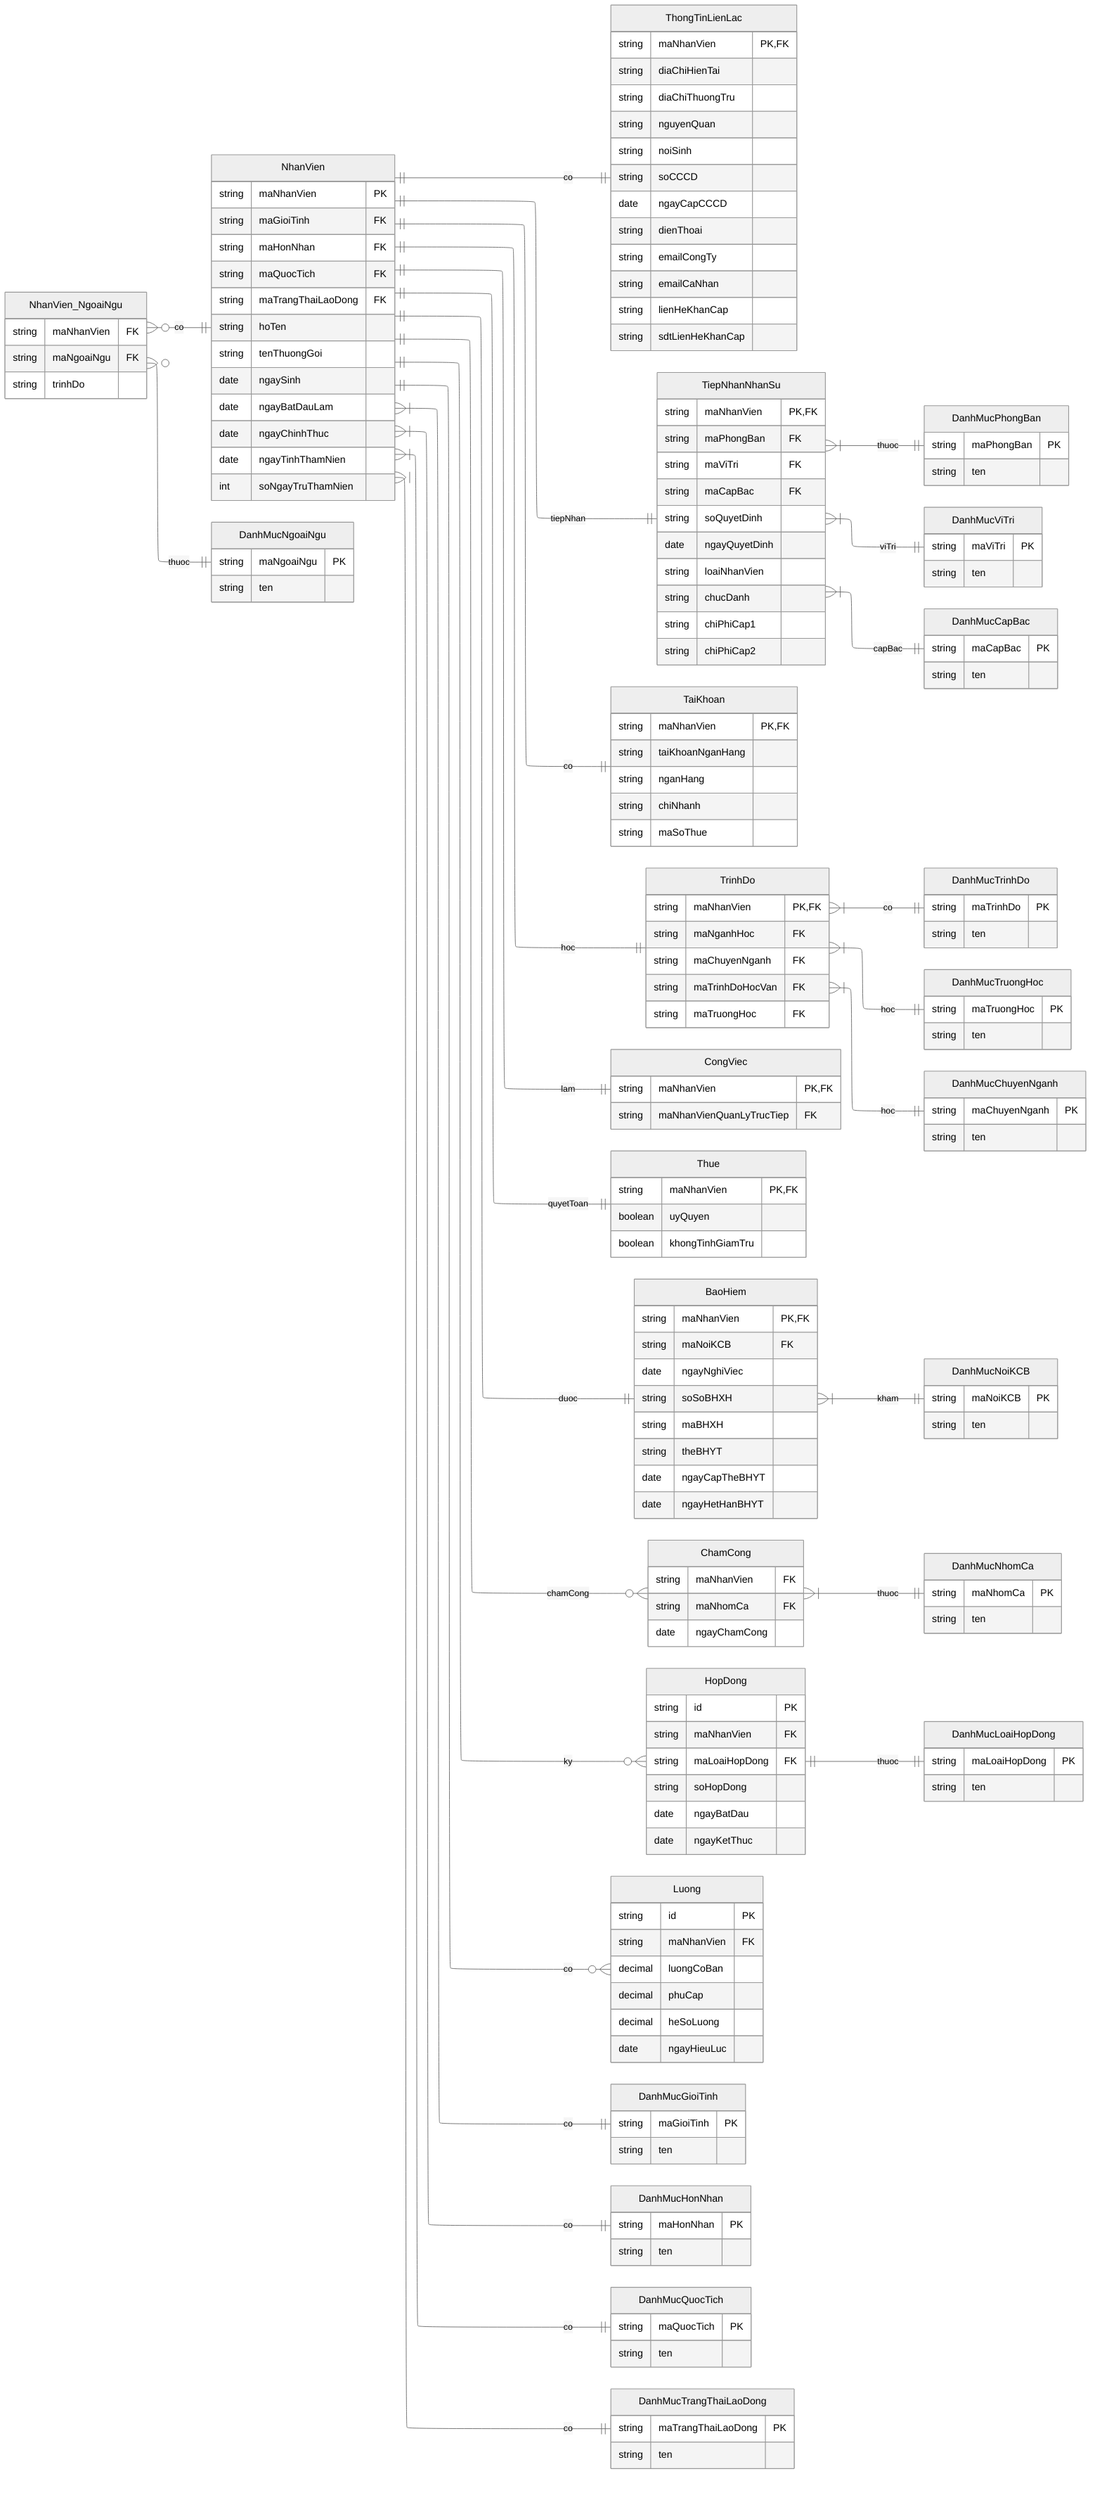 ---
config:
  theme: neutral
  layout: elk
---
erDiagram
Direction LR
    %% ==== ENTITY CHÍNH ====
    NhanVien ||--|| ThongTinLienLac : co
    NhanVien ||--|| TiepNhanNhanSu : tiepNhan
    NhanVien ||--|| TaiKhoan : co
    NhanVien ||--|| TrinhDo : hoc
    NhanVien ||--|| CongViec : lam
    NhanVien ||--|| Thue : quyetToan
    NhanVien ||--|| BaoHiem : duoc
    NhanVien ||--o{ ChamCong : chamCong
    NhanVien ||--o{ HopDong : "ky"
    NhanVien ||--o{ Luong : "co"
 
    %% ==== LIÊN KẾT DANH MỤC ====
    NhanVien }|--|| DanhMucGioiTinh : co
    NhanVien }|--|| DanhMucHonNhan : co
    NhanVien }|--|| DanhMucQuocTich : co
    NhanVien }|--|| DanhMucTrangThaiLaoDong : co

    NhanVien_NgoaiNgu }o--|| DanhMucNgoaiNgu : thuoc
    NhanVien_NgoaiNgu }o--|| NhanVien : co
 
    TiepNhanNhanSu }|--|| DanhMucPhongBan : thuoc
    TiepNhanNhanSu }|--|| DanhMucViTri : viTri
    TiepNhanNhanSu }|--|| DanhMucCapBac : capBac
 
    TrinhDo }|--|| DanhMucTrinhDo : co
    TrinhDo }|--|| DanhMucTruongHoc : hoc
    TrinhDo }|--|| DanhMucChuyenNganh : hoc
 
    BaoHiem }|--|| DanhMucNoiKCB : kham
 
    ChamCong }|--|| DanhMucNhomCa : thuoc

    HopDong ||--|| DanhMucLoaiHopDong : "thuoc"
 
    %% ==== THỰC THỂ CHÍNH ====
    NhanVien {
        string maNhanVien PK
        string maGioiTinh FK
        string maHonNhan FK
        string maQuocTich FK
        string maTrangThaiLaoDong FK
        string hoTen
        string tenThuongGoi
        date ngaySinh
        date ngayBatDauLam
        date ngayChinhThuc
        date ngayTinhThamNien
        int soNgayTruThamNien
    }
 
    ThongTinLienLac {
        string maNhanVien PK, FK
        string diaChiHienTai
        string diaChiThuongTru
        string nguyenQuan
        string noiSinh
        string soCCCD
        date ngayCapCCCD
        string dienThoai
        string emailCongTy
        string emailCaNhan
        string lienHeKhanCap
        string sdtLienHeKhanCap
    }
 
    TiepNhanNhanSu {
        string maNhanVien PK, FK
        string maPhongBan FK
        string maViTri FK
        string maCapBac FK
        string soQuyetDinh
        date ngayQuyetDinh
        string loaiNhanVien
        string chucDanh
        string chiPhiCap1
        string chiPhiCap2
    }
 
    TaiKhoan {
        string maNhanVien PK, FK
        string taiKhoanNganHang
        string nganHang
        string chiNhanh
        string maSoThue
    }
 
    TrinhDo {
        string maNhanVien PK, FK
        string maNganhHoc FK
        string maChuyenNganh FK
        string maTrinhDoHocVan FK
        string maTruongHoc FK
    }

    NhanVien_NgoaiNgu {
        string maNhanVien FK
        string maNgoaiNgu FK
        string trinhDo
    }
 
    CongViec {
        string maNhanVien PK, FK
        string maNhanVienQuanLyTrucTiep FK
    }
 
    Thue {
        string maNhanVien PK, FK
        boolean uyQuyen
        boolean khongTinhGiamTru
    }
 
    BaoHiem {
        string maNhanVien PK, FK
        string maNoiKCB FK
        date ngayNghiViec
        string soSoBHXH
        string maBHXH
        string theBHYT
        date ngayCapTheBHYT
        date ngayHetHanBHYT
    }

    Luong {
        string id PK
        string maNhanVien FK
        decimal luongCoBan
        decimal phuCap
        decimal heSoLuong
        date ngayHieuLuc
    }
 
    HopDong {
        string id PK
        string maNhanVien FK
        string maLoaiHopDong FK
        string soHopDong
        date ngayBatDau
        date ngayKetThuc
    }
    %% ==== DANH MỤC ====
    ChamCong {
        string maNhanVien FK
        string maNhomCa FK
        date ngayChamCong
    }

    DanhMucTrangThaiLaoDong {
        string maTrangThaiLaoDong PK
        string ten
    }

    DanhMucLoaiHopDong {
        string maLoaiHopDong PK
        string ten
    }

    DanhMucGioiTinh {
        string maGioiTinh PK
        string ten
    }
 
    DanhMucHonNhan {
        string maHonNhan PK
        string ten
    }
 
    DanhMucQuocTich {
        string maQuocTich PK
        string ten
    }
 
    DanhMucPhongBan {
        string maPhongBan PK
        string ten
    }
 
    DanhMucViTri {
        string maViTri PK
        string ten
    }
 
    DanhMucCapBac {
        string maCapBac PK
        string ten
    }
 
    DanhMucTrinhDo {
        string maTrinhDo PK
        string ten
    }
 
    DanhMucTruongHoc {
        string maTruongHoc PK
        string ten
    }
 
    DanhMucChuyenNganh {
        string maChuyenNganh PK
        string ten
    }
 
    DanhMucNgoaiNgu {
        string maNgoaiNgu PK
        string ten
    }
 
    DanhMucNoiKCB {
        string maNoiKCB PK
        string ten
    }
 
    DanhMucNhomCa {
        string maNhomCa PK
        string ten
    }